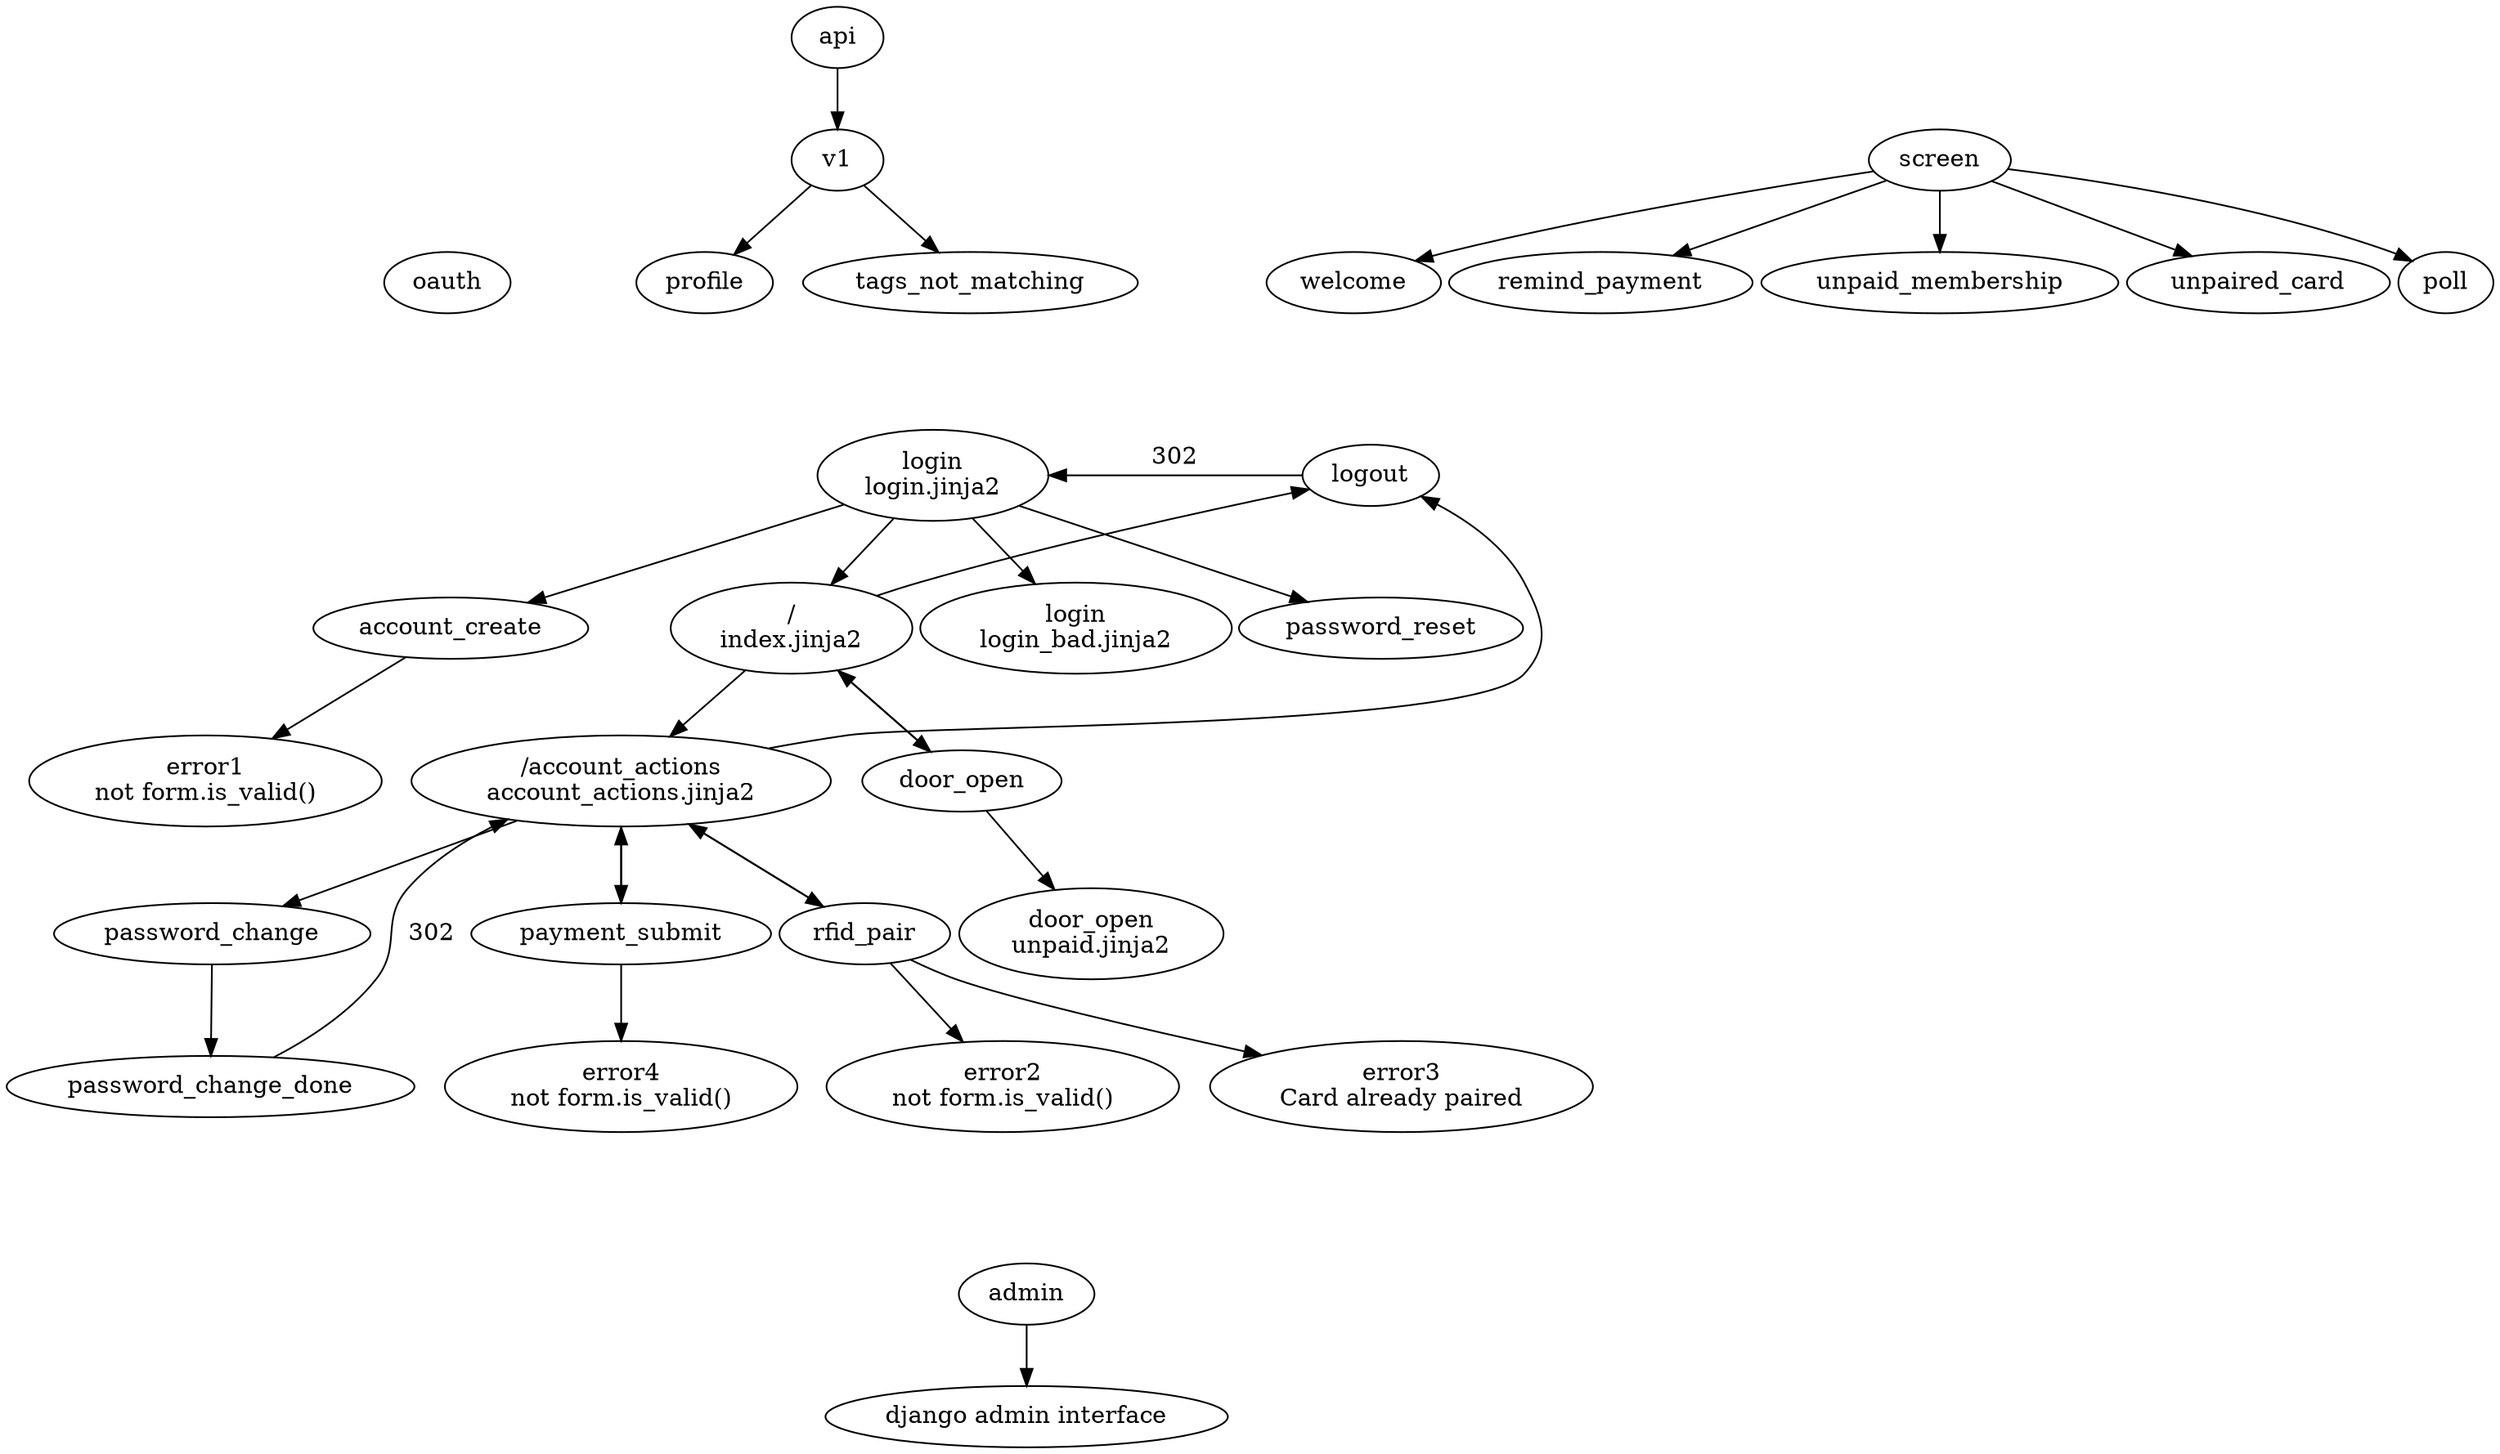 #
# Outline of the various pages and how they link to each other
#

digraph g{
    pack=true;

    # All the templates, with internal names for them
    account_create;
    index [label="/\nindex.jinja2"];
    login [label="\N\nlogin.jinja2"];
    login_bad [label="login\nlogin_bad.jinja2"];
    door_open_bad [label="door_open\nunpaid.jinja2"];
    account_actions [label="/account_actions\naccount_actions.jinja2"];

    error1 [label="\N\nnot form.is_valid()"];
    error2 [label="\N\nnot form.is_valid()"];
    error3 [label="\N\nCard already paired"];
    error4 [label="\N\nnot form.is_valid()"];

    login -> login_bad [label=post];
    login -> password_reset;
    login -> account_create [label=post];
    login -> index [label=post];

    account_create -> error1;

    index -> door_open;
    door_open -> door_open_bad;
    door_open -> index [label=302];

    index -> account_actions;

    account_actions -> password_change;
    password_change -> password_change_done [label=post];
    password_change_done -> account_actions [label=302];

    account_actions -> payment_submit [label=post];
    payment_submit -> account_actions [label=302];
    payment_submit -> error4;

    account_actions -> rfid_pair [label=post];
    rfid_pair -> account_actions [label=302];
    rfid_pair -> error2;
    rfid_pair -> error3;

    index -> logout [constraint=false];
    account_actions -> logout [constraint=false];
    logout -> login [constraint=false label=302];

    admin -> "django admin interface";

    screen -> welcome;
    screen -> remind_payment;
    screen -> unpaid_membership;
    screen -> unpaired_card;
    screen -> poll;

    oauth;

    api -> v1;
    v1 -> profile;
    v1 -> tags_not_matching;
}
